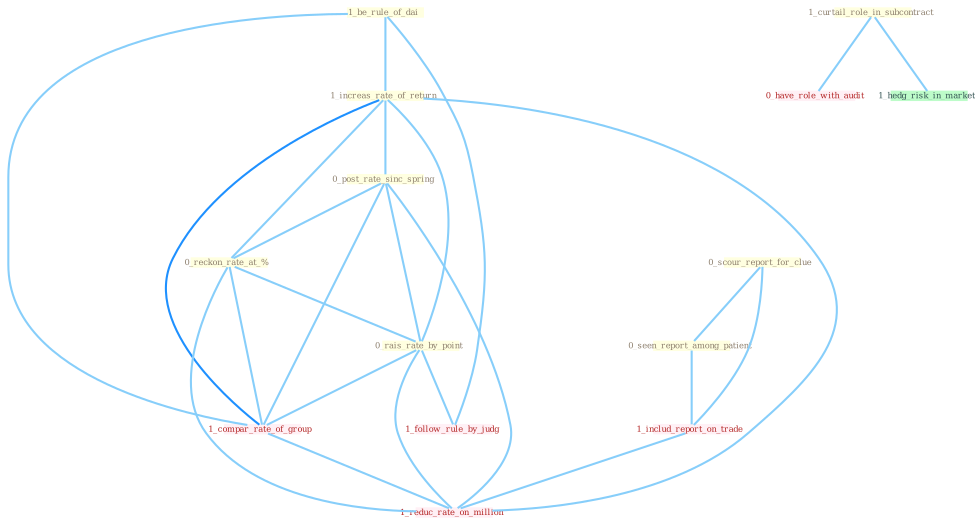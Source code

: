 Graph G{ 
    node
    [shape=polygon,style=filled,width=.5,height=.06,color="#BDFCC9",fixedsize=true,fontsize=4,
    fontcolor="#2f4f4f"];
    {node
    [color="#ffffe0", fontcolor="#8b7d6b"] "1_be_rule_of_dai " "1_increas_rate_of_return " "1_curtail_role_in_subcontract " "0_post_rate_sinc_spring " "0_scour_report_for_clue " "0_reckon_rate_at_% " "0_rais_rate_by_point " "0_seen_report_among_patient "}
{node [color="#fff0f5", fontcolor="#b22222"] "1_includ_report_on_trade " "1_compar_rate_of_group " "1_follow_rule_by_judg " "1_reduc_rate_on_million " "0_have_role_with_audit "}
edge [color="#B0E2FF"];

	"1_be_rule_of_dai " -- "1_increas_rate_of_return " [w="1", color="#87cefa" ];
	"1_be_rule_of_dai " -- "1_compar_rate_of_group " [w="1", color="#87cefa" ];
	"1_be_rule_of_dai " -- "1_follow_rule_by_judg " [w="1", color="#87cefa" ];
	"1_increas_rate_of_return " -- "0_post_rate_sinc_spring " [w="1", color="#87cefa" ];
	"1_increas_rate_of_return " -- "0_reckon_rate_at_% " [w="1", color="#87cefa" ];
	"1_increas_rate_of_return " -- "0_rais_rate_by_point " [w="1", color="#87cefa" ];
	"1_increas_rate_of_return " -- "1_compar_rate_of_group " [w="2", color="#1e90ff" , len=0.8];
	"1_increas_rate_of_return " -- "1_reduc_rate_on_million " [w="1", color="#87cefa" ];
	"1_curtail_role_in_subcontract " -- "1_hedg_risk_in_market " [w="1", color="#87cefa" ];
	"1_curtail_role_in_subcontract " -- "0_have_role_with_audit " [w="1", color="#87cefa" ];
	"0_post_rate_sinc_spring " -- "0_reckon_rate_at_% " [w="1", color="#87cefa" ];
	"0_post_rate_sinc_spring " -- "0_rais_rate_by_point " [w="1", color="#87cefa" ];
	"0_post_rate_sinc_spring " -- "1_compar_rate_of_group " [w="1", color="#87cefa" ];
	"0_post_rate_sinc_spring " -- "1_reduc_rate_on_million " [w="1", color="#87cefa" ];
	"0_scour_report_for_clue " -- "0_seen_report_among_patient " [w="1", color="#87cefa" ];
	"0_scour_report_for_clue " -- "1_includ_report_on_trade " [w="1", color="#87cefa" ];
	"0_reckon_rate_at_% " -- "0_rais_rate_by_point " [w="1", color="#87cefa" ];
	"0_reckon_rate_at_% " -- "1_compar_rate_of_group " [w="1", color="#87cefa" ];
	"0_reckon_rate_at_% " -- "1_reduc_rate_on_million " [w="1", color="#87cefa" ];
	"0_rais_rate_by_point " -- "1_compar_rate_of_group " [w="1", color="#87cefa" ];
	"0_rais_rate_by_point " -- "1_follow_rule_by_judg " [w="1", color="#87cefa" ];
	"0_rais_rate_by_point " -- "1_reduc_rate_on_million " [w="1", color="#87cefa" ];
	"0_seen_report_among_patient " -- "1_includ_report_on_trade " [w="1", color="#87cefa" ];
	"1_includ_report_on_trade " -- "1_reduc_rate_on_million " [w="1", color="#87cefa" ];
	"1_compar_rate_of_group " -- "1_reduc_rate_on_million " [w="1", color="#87cefa" ];
}